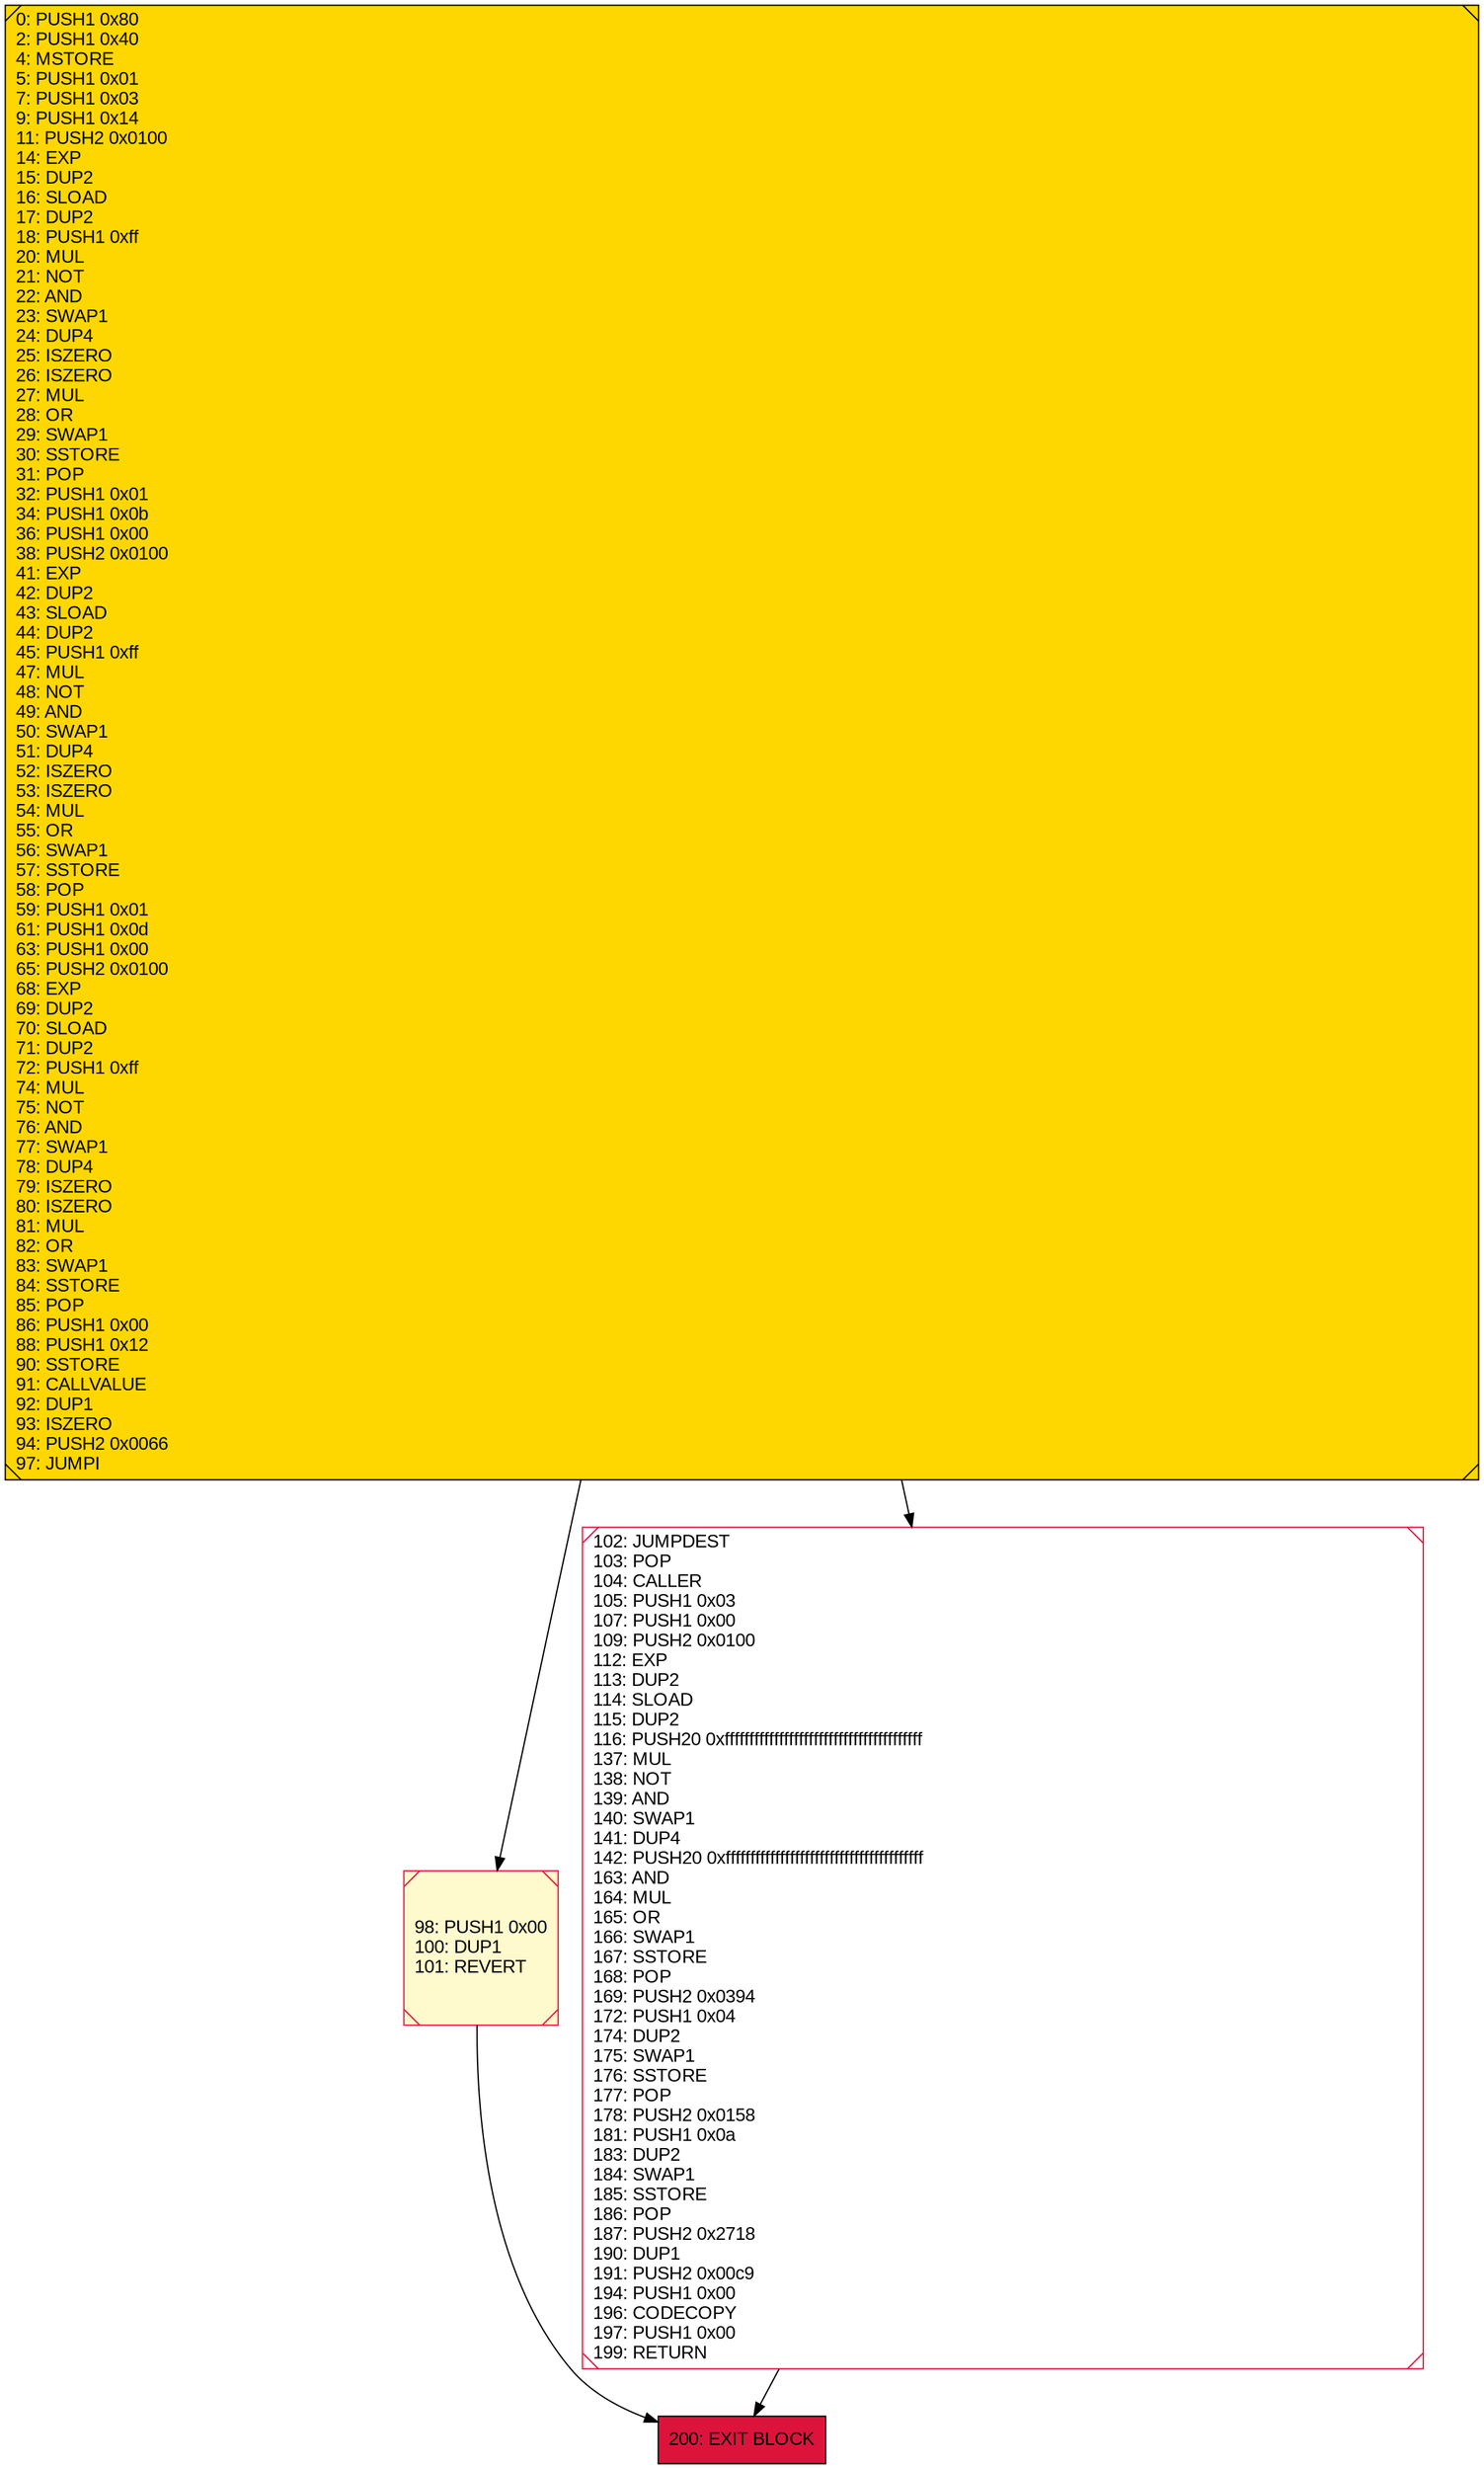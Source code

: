 digraph G {
bgcolor=transparent rankdir=UD;
node [shape=box style=filled color=black fillcolor=white fontname=arial fontcolor=black];
98 [label="98: PUSH1 0x00\l100: DUP1\l101: REVERT\l" fillcolor=lemonchiffon shape=Msquare color=crimson ];
200 [label="200: EXIT BLOCK\l" fillcolor=crimson ];
102 [label="102: JUMPDEST\l103: POP\l104: CALLER\l105: PUSH1 0x03\l107: PUSH1 0x00\l109: PUSH2 0x0100\l112: EXP\l113: DUP2\l114: SLOAD\l115: DUP2\l116: PUSH20 0xffffffffffffffffffffffffffffffffffffffff\l137: MUL\l138: NOT\l139: AND\l140: SWAP1\l141: DUP4\l142: PUSH20 0xffffffffffffffffffffffffffffffffffffffff\l163: AND\l164: MUL\l165: OR\l166: SWAP1\l167: SSTORE\l168: POP\l169: PUSH2 0x0394\l172: PUSH1 0x04\l174: DUP2\l175: SWAP1\l176: SSTORE\l177: POP\l178: PUSH2 0x0158\l181: PUSH1 0x0a\l183: DUP2\l184: SWAP1\l185: SSTORE\l186: POP\l187: PUSH2 0x2718\l190: DUP1\l191: PUSH2 0x00c9\l194: PUSH1 0x00\l196: CODECOPY\l197: PUSH1 0x00\l199: RETURN\l" shape=Msquare color=crimson ];
0 [label="0: PUSH1 0x80\l2: PUSH1 0x40\l4: MSTORE\l5: PUSH1 0x01\l7: PUSH1 0x03\l9: PUSH1 0x14\l11: PUSH2 0x0100\l14: EXP\l15: DUP2\l16: SLOAD\l17: DUP2\l18: PUSH1 0xff\l20: MUL\l21: NOT\l22: AND\l23: SWAP1\l24: DUP4\l25: ISZERO\l26: ISZERO\l27: MUL\l28: OR\l29: SWAP1\l30: SSTORE\l31: POP\l32: PUSH1 0x01\l34: PUSH1 0x0b\l36: PUSH1 0x00\l38: PUSH2 0x0100\l41: EXP\l42: DUP2\l43: SLOAD\l44: DUP2\l45: PUSH1 0xff\l47: MUL\l48: NOT\l49: AND\l50: SWAP1\l51: DUP4\l52: ISZERO\l53: ISZERO\l54: MUL\l55: OR\l56: SWAP1\l57: SSTORE\l58: POP\l59: PUSH1 0x01\l61: PUSH1 0x0d\l63: PUSH1 0x00\l65: PUSH2 0x0100\l68: EXP\l69: DUP2\l70: SLOAD\l71: DUP2\l72: PUSH1 0xff\l74: MUL\l75: NOT\l76: AND\l77: SWAP1\l78: DUP4\l79: ISZERO\l80: ISZERO\l81: MUL\l82: OR\l83: SWAP1\l84: SSTORE\l85: POP\l86: PUSH1 0x00\l88: PUSH1 0x12\l90: SSTORE\l91: CALLVALUE\l92: DUP1\l93: ISZERO\l94: PUSH2 0x0066\l97: JUMPI\l" fillcolor=lemonchiffon shape=Msquare fillcolor=gold ];
0 -> 102;
102 -> 200;
98 -> 200;
0 -> 98;
}